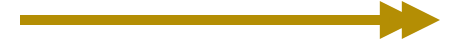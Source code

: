 <mxfile version="21.7.5" type="device">
  <diagram name="Page-1" id="5IFj5sms5ILJR-mnW-l9">
    <mxGraphModel dx="1418" dy="948" grid="1" gridSize="10" guides="1" tooltips="1" connect="1" arrows="1" fold="1" page="1" pageScale="1" pageWidth="1169" pageHeight="827" math="0" shadow="0">
      <root>
        <mxCell id="0" />
        <mxCell id="1" parent="0" />
        <mxCell id="s3BHLCZp-cpzVC67MzIT-1" value="" style="endArrow=doubleBlock;html=1;rounded=0;strokeWidth=5;endFill=1;fillColor=#fad7ac;strokeColor=#b48e04;" edge="1" parent="1">
          <mxGeometry width="50" height="50" relative="1" as="geometry">
            <mxPoint x="400" y="460" as="sourcePoint" />
            <mxPoint x="610" y="460" as="targetPoint" />
          </mxGeometry>
        </mxCell>
      </root>
    </mxGraphModel>
  </diagram>
</mxfile>
